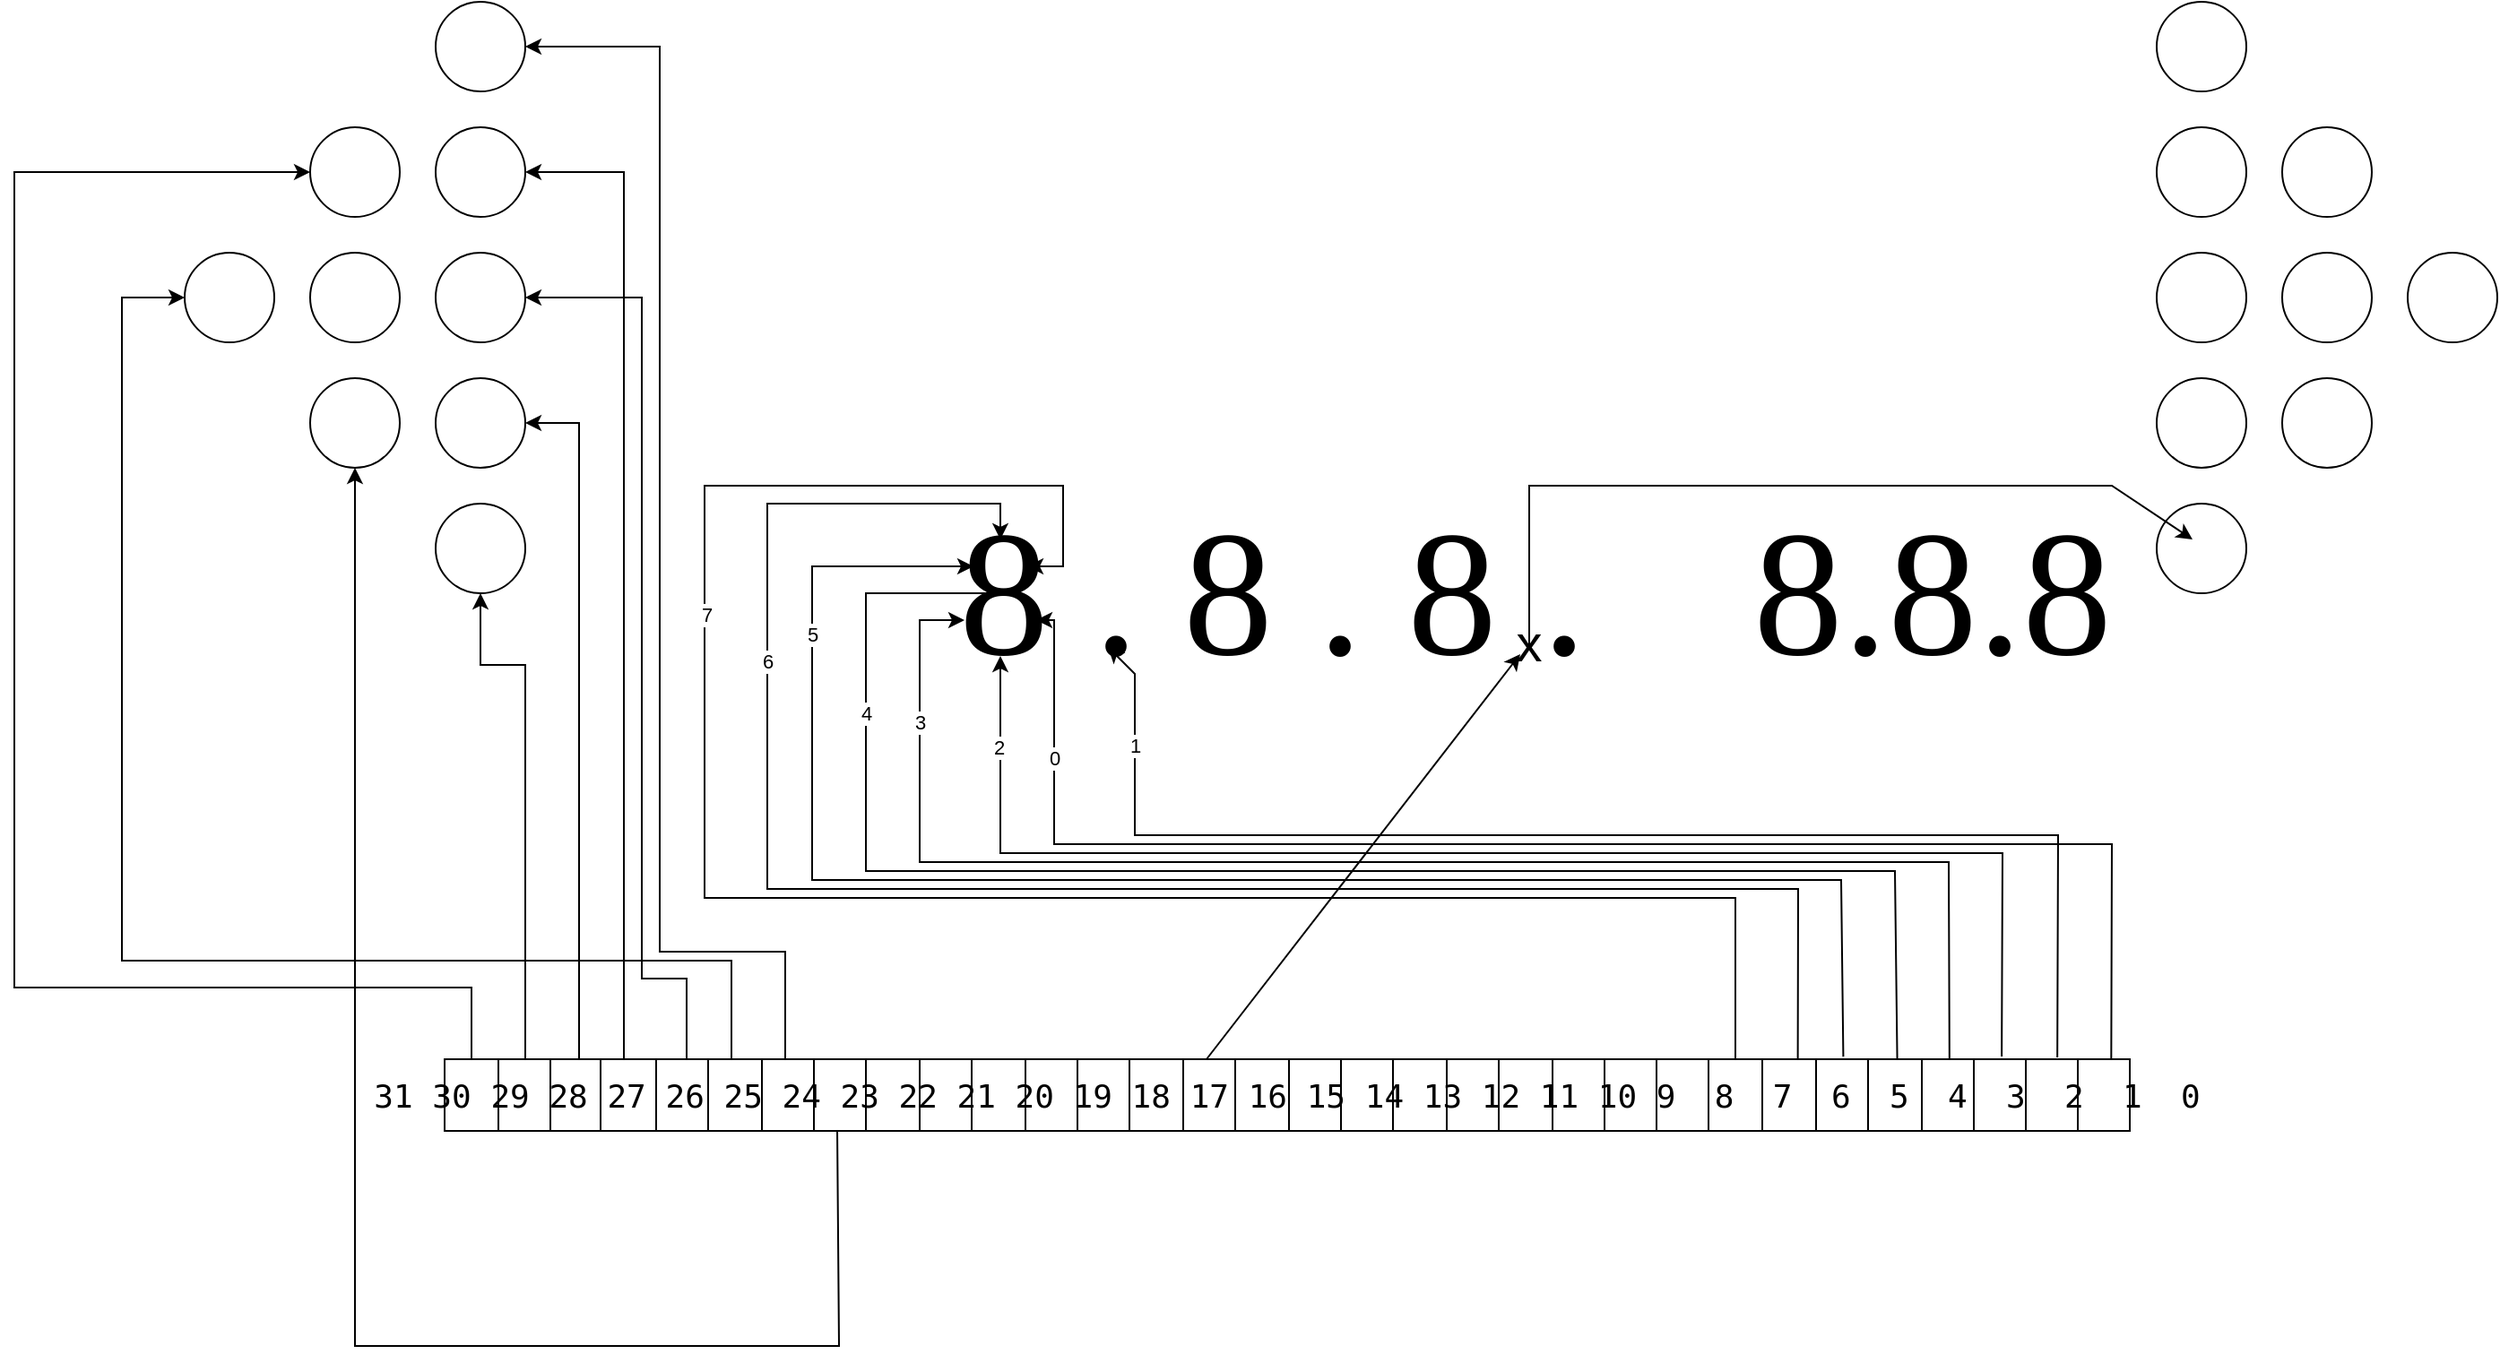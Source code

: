 <mxfile version="28.0.7">
  <diagram name="Page-1" id="FsFkMQnYSX51189rUtDb">
    <mxGraphModel dx="2505" dy="874" grid="1" gridSize="5" guides="1" tooltips="1" connect="1" arrows="1" fold="1" page="1" pageScale="1" pageWidth="827" pageHeight="1169" math="0" shadow="0">
      <root>
        <mxCell id="0" />
        <mxCell id="1" parent="0" />
        <mxCell id="Ea4pvNYWEEPgaREjsY3E-20" value="&lt;font style=&quot;font-size: 100px;&quot; face=&quot;Digital-7&quot;&gt;8 . 8 . 8 .&lt;/font&gt;" style="text;html=1;align=left;verticalAlign=middle;whiteSpace=wrap;rounded=0;movable=1;resizable=1;rotatable=1;deletable=1;editable=1;locked=0;connectable=1;fontColor=light-dark(#000000,#888888);" vertex="1" parent="1">
          <mxGeometry x="145" y="385" width="370" height="70" as="geometry" />
        </mxCell>
        <mxCell id="Ea4pvNYWEEPgaREjsY3E-21" value="&lt;font face=&quot;Digital-7&quot; style=&quot;font-size: 100px;&quot;&gt;8.8.8&lt;/font&gt;" style="text;html=1;align=center;verticalAlign=middle;whiteSpace=wrap;rounded=0;movable=1;resizable=1;rotatable=1;deletable=1;editable=1;locked=0;connectable=1;fontColor=light-dark(#000000,#888888);" vertex="1" parent="1">
          <mxGeometry x="600" y="380" width="180" height="80" as="geometry" />
        </mxCell>
        <mxCell id="Ea4pvNYWEEPgaREjsY3E-1" value="" style="ellipse;whiteSpace=wrap;html=1;" vertex="1" parent="1">
          <mxGeometry x="-285" y="230" width="50" height="50" as="geometry" />
        </mxCell>
        <mxCell id="Ea4pvNYWEEPgaREjsY3E-2" value="" style="ellipse;whiteSpace=wrap;html=1;" vertex="1" parent="1">
          <mxGeometry x="-215" y="230" width="50" height="50" as="geometry" />
        </mxCell>
        <mxCell id="Ea4pvNYWEEPgaREjsY3E-3" value="" style="ellipse;whiteSpace=wrap;html=1;" vertex="1" parent="1">
          <mxGeometry x="-145" y="230" width="50" height="50" as="geometry" />
        </mxCell>
        <mxCell id="Ea4pvNYWEEPgaREjsY3E-4" value="" style="ellipse;whiteSpace=wrap;html=1;" vertex="1" parent="1">
          <mxGeometry x="-215" y="160" width="50" height="50" as="geometry" />
        </mxCell>
        <mxCell id="Ea4pvNYWEEPgaREjsY3E-5" value="" style="ellipse;whiteSpace=wrap;html=1;" vertex="1" parent="1">
          <mxGeometry x="-145" y="160" width="50" height="50" as="geometry" />
        </mxCell>
        <mxCell id="Ea4pvNYWEEPgaREjsY3E-6" value="" style="ellipse;whiteSpace=wrap;html=1;" vertex="1" parent="1">
          <mxGeometry x="-215" y="300" width="50" height="50" as="geometry" />
        </mxCell>
        <mxCell id="Ea4pvNYWEEPgaREjsY3E-7" value="" style="ellipse;whiteSpace=wrap;html=1;" vertex="1" parent="1">
          <mxGeometry x="-145" y="300" width="50" height="50" as="geometry" />
        </mxCell>
        <mxCell id="Ea4pvNYWEEPgaREjsY3E-8" value="" style="ellipse;whiteSpace=wrap;html=1;" vertex="1" parent="1">
          <mxGeometry x="-145" y="370" width="50" height="50" as="geometry" />
        </mxCell>
        <mxCell id="Ea4pvNYWEEPgaREjsY3E-9" value="" style="ellipse;whiteSpace=wrap;html=1;" vertex="1" parent="1">
          <mxGeometry x="-145" y="90" width="50" height="50" as="geometry" />
        </mxCell>
        <mxCell id="Ea4pvNYWEEPgaREjsY3E-10" value="" style="ellipse;whiteSpace=wrap;html=1;rotation=-180;" vertex="1" parent="1">
          <mxGeometry x="955" y="230" width="50" height="50" as="geometry" />
        </mxCell>
        <mxCell id="Ea4pvNYWEEPgaREjsY3E-11" value="" style="ellipse;whiteSpace=wrap;html=1;rotation=-180;" vertex="1" parent="1">
          <mxGeometry x="885" y="230" width="50" height="50" as="geometry" />
        </mxCell>
        <mxCell id="Ea4pvNYWEEPgaREjsY3E-12" value="" style="ellipse;whiteSpace=wrap;html=1;rotation=-180;" vertex="1" parent="1">
          <mxGeometry x="815" y="230" width="50" height="50" as="geometry" />
        </mxCell>
        <mxCell id="Ea4pvNYWEEPgaREjsY3E-13" value="" style="ellipse;whiteSpace=wrap;html=1;rotation=-180;" vertex="1" parent="1">
          <mxGeometry x="885" y="300" width="50" height="50" as="geometry" />
        </mxCell>
        <mxCell id="Ea4pvNYWEEPgaREjsY3E-14" value="" style="ellipse;whiteSpace=wrap;html=1;rotation=-180;" vertex="1" parent="1">
          <mxGeometry x="815" y="300" width="50" height="50" as="geometry" />
        </mxCell>
        <mxCell id="Ea4pvNYWEEPgaREjsY3E-15" value="" style="ellipse;whiteSpace=wrap;html=1;rotation=-180;" vertex="1" parent="1">
          <mxGeometry x="885" y="160" width="50" height="50" as="geometry" />
        </mxCell>
        <mxCell id="Ea4pvNYWEEPgaREjsY3E-16" value="" style="ellipse;whiteSpace=wrap;html=1;rotation=-180;" vertex="1" parent="1">
          <mxGeometry x="815" y="160" width="50" height="50" as="geometry" />
        </mxCell>
        <mxCell id="Ea4pvNYWEEPgaREjsY3E-17" value="" style="ellipse;whiteSpace=wrap;html=1;rotation=-180;" vertex="1" parent="1">
          <mxGeometry x="815" y="90" width="50" height="50" as="geometry" />
        </mxCell>
        <mxCell id="Ea4pvNYWEEPgaREjsY3E-18" value="" style="ellipse;whiteSpace=wrap;html=1;rotation=-180;" vertex="1" parent="1">
          <mxGeometry x="815" y="370" width="50" height="50" as="geometry" />
        </mxCell>
        <mxCell id="Ea4pvNYWEEPgaREjsY3E-22" value="&lt;pre&gt;&lt;font style=&quot;font-size: 18px;&quot;&gt;31 30 29 28 27 26 25 24 23 22 21 20 19 18 17 16 15 14 13 12 11 10 9  8  7  6  5  4  3  2  1  0&lt;/font&gt;&lt;/pre&gt;" style="rounded=0;whiteSpace=wrap;html=1;" vertex="1" parent="1">
          <mxGeometry x="-140" y="680" width="940" height="40" as="geometry" />
        </mxCell>
        <object label="" id="Ea4pvNYWEEPgaREjsY3E-52">
          <mxCell style="childLayout=tableLayout;recursiveResize=0;shadow=0;fillColor=none;movable=1;resizable=1;rotatable=1;deletable=1;editable=1;locked=0;connectable=1;" vertex="1" parent="1">
            <mxGeometry x="-140" y="680" width="940" height="40" as="geometry" />
          </mxCell>
        </object>
        <mxCell id="Ea4pvNYWEEPgaREjsY3E-53" value="" style="shape=tableRow;horizontal=0;startSize=0;swimlaneHead=0;swimlaneBody=0;top=0;left=0;bottom=0;right=0;dropTarget=0;collapsible=0;recursiveResize=0;expand=0;fontStyle=0;fillColor=none;strokeColor=inherit;" vertex="1" parent="Ea4pvNYWEEPgaREjsY3E-52">
          <mxGeometry width="940" height="40" as="geometry" />
        </mxCell>
        <mxCell id="Ea4pvNYWEEPgaREjsY3E-54" value="" style="connectable=0;recursiveResize=0;strokeColor=inherit;fillColor=none;align=center;whiteSpace=wrap;html=1;" vertex="1" parent="Ea4pvNYWEEPgaREjsY3E-53">
          <mxGeometry width="30" height="40" as="geometry">
            <mxRectangle width="30" height="40" as="alternateBounds" />
          </mxGeometry>
        </mxCell>
        <mxCell id="Ea4pvNYWEEPgaREjsY3E-55" value="" style="connectable=0;recursiveResize=0;strokeColor=inherit;fillColor=none;align=center;whiteSpace=wrap;html=1;" vertex="1" parent="Ea4pvNYWEEPgaREjsY3E-53">
          <mxGeometry x="30" width="29" height="40" as="geometry">
            <mxRectangle width="29" height="40" as="alternateBounds" />
          </mxGeometry>
        </mxCell>
        <mxCell id="Ea4pvNYWEEPgaREjsY3E-91" style="connectable=0;recursiveResize=0;strokeColor=inherit;fillColor=none;align=center;whiteSpace=wrap;html=1;movable=0;resizable=0;rotatable=0;deletable=0;editable=0;locked=1;" vertex="1" parent="Ea4pvNYWEEPgaREjsY3E-53">
          <mxGeometry x="59" width="28" height="40" as="geometry">
            <mxRectangle width="28" height="40" as="alternateBounds" />
          </mxGeometry>
        </mxCell>
        <mxCell id="Ea4pvNYWEEPgaREjsY3E-90" value="" style="connectable=0;recursiveResize=0;strokeColor=inherit;fillColor=none;align=center;whiteSpace=wrap;html=1;" vertex="1" parent="Ea4pvNYWEEPgaREjsY3E-53">
          <mxGeometry x="87" width="31" height="40" as="geometry">
            <mxRectangle width="31" height="40" as="alternateBounds" />
          </mxGeometry>
        </mxCell>
        <mxCell id="Ea4pvNYWEEPgaREjsY3E-89" style="connectable=0;recursiveResize=0;strokeColor=inherit;fillColor=none;align=center;whiteSpace=wrap;html=1;" vertex="1" parent="Ea4pvNYWEEPgaREjsY3E-53">
          <mxGeometry x="118" width="29" height="40" as="geometry">
            <mxRectangle width="29" height="40" as="alternateBounds" />
          </mxGeometry>
        </mxCell>
        <mxCell id="Ea4pvNYWEEPgaREjsY3E-88" style="connectable=0;recursiveResize=0;strokeColor=inherit;fillColor=none;align=center;whiteSpace=wrap;html=1;" vertex="1" parent="Ea4pvNYWEEPgaREjsY3E-53">
          <mxGeometry x="147" width="30" height="40" as="geometry">
            <mxRectangle width="30" height="40" as="alternateBounds" />
          </mxGeometry>
        </mxCell>
        <mxCell id="Ea4pvNYWEEPgaREjsY3E-87" style="connectable=0;recursiveResize=0;strokeColor=inherit;fillColor=none;align=center;whiteSpace=wrap;html=1;" vertex="1" parent="Ea4pvNYWEEPgaREjsY3E-53">
          <mxGeometry x="177" width="29" height="40" as="geometry">
            <mxRectangle width="29" height="40" as="alternateBounds" />
          </mxGeometry>
        </mxCell>
        <mxCell id="Ea4pvNYWEEPgaREjsY3E-86" style="connectable=0;recursiveResize=0;strokeColor=inherit;fillColor=none;align=center;whiteSpace=wrap;html=1;" vertex="1" parent="Ea4pvNYWEEPgaREjsY3E-53">
          <mxGeometry x="206" width="29" height="40" as="geometry">
            <mxRectangle width="29" height="40" as="alternateBounds" />
          </mxGeometry>
        </mxCell>
        <mxCell id="Ea4pvNYWEEPgaREjsY3E-85" style="connectable=0;recursiveResize=0;strokeColor=inherit;fillColor=none;align=center;whiteSpace=wrap;html=1;" vertex="1" parent="Ea4pvNYWEEPgaREjsY3E-53">
          <mxGeometry x="235" width="30" height="40" as="geometry">
            <mxRectangle width="30" height="40" as="alternateBounds" />
          </mxGeometry>
        </mxCell>
        <mxCell id="Ea4pvNYWEEPgaREjsY3E-84" style="connectable=0;recursiveResize=0;strokeColor=inherit;fillColor=none;align=center;whiteSpace=wrap;html=1;" vertex="1" parent="Ea4pvNYWEEPgaREjsY3E-53">
          <mxGeometry x="265" width="29" height="40" as="geometry">
            <mxRectangle width="29" height="40" as="alternateBounds" />
          </mxGeometry>
        </mxCell>
        <mxCell id="Ea4pvNYWEEPgaREjsY3E-83" style="connectable=0;recursiveResize=0;strokeColor=inherit;fillColor=none;align=center;whiteSpace=wrap;html=1;" vertex="1" parent="Ea4pvNYWEEPgaREjsY3E-53">
          <mxGeometry x="294" width="30" height="40" as="geometry">
            <mxRectangle width="30" height="40" as="alternateBounds" />
          </mxGeometry>
        </mxCell>
        <mxCell id="Ea4pvNYWEEPgaREjsY3E-82" style="connectable=0;recursiveResize=0;strokeColor=inherit;fillColor=none;align=center;whiteSpace=wrap;html=1;" vertex="1" parent="Ea4pvNYWEEPgaREjsY3E-53">
          <mxGeometry x="324" width="29" height="40" as="geometry">
            <mxRectangle width="29" height="40" as="alternateBounds" />
          </mxGeometry>
        </mxCell>
        <mxCell id="Ea4pvNYWEEPgaREjsY3E-81" style="connectable=0;recursiveResize=0;strokeColor=inherit;fillColor=none;align=center;whiteSpace=wrap;html=1;" vertex="1" parent="Ea4pvNYWEEPgaREjsY3E-53">
          <mxGeometry x="353" width="29" height="40" as="geometry">
            <mxRectangle width="29" height="40" as="alternateBounds" />
          </mxGeometry>
        </mxCell>
        <mxCell id="Ea4pvNYWEEPgaREjsY3E-80" style="connectable=0;recursiveResize=0;strokeColor=inherit;fillColor=none;align=center;whiteSpace=wrap;html=1;" vertex="1" parent="Ea4pvNYWEEPgaREjsY3E-53">
          <mxGeometry x="382" width="30" height="40" as="geometry">
            <mxRectangle width="30" height="40" as="alternateBounds" />
          </mxGeometry>
        </mxCell>
        <mxCell id="Ea4pvNYWEEPgaREjsY3E-79" style="connectable=0;recursiveResize=0;strokeColor=inherit;fillColor=none;align=center;whiteSpace=wrap;html=1;" vertex="1" parent="Ea4pvNYWEEPgaREjsY3E-53">
          <mxGeometry x="412" width="29" height="40" as="geometry">
            <mxRectangle width="29" height="40" as="alternateBounds" />
          </mxGeometry>
        </mxCell>
        <mxCell id="Ea4pvNYWEEPgaREjsY3E-78" style="connectable=0;recursiveResize=0;strokeColor=inherit;fillColor=none;align=center;whiteSpace=wrap;html=1;" vertex="1" parent="Ea4pvNYWEEPgaREjsY3E-53">
          <mxGeometry x="441" width="30" height="40" as="geometry">
            <mxRectangle width="30" height="40" as="alternateBounds" />
          </mxGeometry>
        </mxCell>
        <mxCell id="Ea4pvNYWEEPgaREjsY3E-77" style="connectable=0;recursiveResize=0;strokeColor=inherit;fillColor=none;align=center;whiteSpace=wrap;html=1;" vertex="1" parent="Ea4pvNYWEEPgaREjsY3E-53">
          <mxGeometry x="471" width="29" height="40" as="geometry">
            <mxRectangle width="29" height="40" as="alternateBounds" />
          </mxGeometry>
        </mxCell>
        <mxCell id="Ea4pvNYWEEPgaREjsY3E-76" style="connectable=0;recursiveResize=0;strokeColor=inherit;fillColor=none;align=center;whiteSpace=wrap;html=1;" vertex="1" parent="Ea4pvNYWEEPgaREjsY3E-53">
          <mxGeometry x="500" width="29" height="40" as="geometry">
            <mxRectangle width="29" height="40" as="alternateBounds" />
          </mxGeometry>
        </mxCell>
        <mxCell id="Ea4pvNYWEEPgaREjsY3E-75" style="connectable=0;recursiveResize=0;strokeColor=inherit;fillColor=none;align=center;whiteSpace=wrap;html=1;" vertex="1" parent="Ea4pvNYWEEPgaREjsY3E-53">
          <mxGeometry x="529" width="30" height="40" as="geometry">
            <mxRectangle width="30" height="40" as="alternateBounds" />
          </mxGeometry>
        </mxCell>
        <mxCell id="Ea4pvNYWEEPgaREjsY3E-74" style="connectable=0;recursiveResize=0;strokeColor=inherit;fillColor=none;align=center;whiteSpace=wrap;html=1;" vertex="1" parent="Ea4pvNYWEEPgaREjsY3E-53">
          <mxGeometry x="559" width="29" height="40" as="geometry">
            <mxRectangle width="29" height="40" as="alternateBounds" />
          </mxGeometry>
        </mxCell>
        <mxCell id="Ea4pvNYWEEPgaREjsY3E-73" style="connectable=0;recursiveResize=0;strokeColor=inherit;fillColor=none;align=center;whiteSpace=wrap;html=1;" vertex="1" parent="Ea4pvNYWEEPgaREjsY3E-53">
          <mxGeometry x="588" width="30" height="40" as="geometry">
            <mxRectangle width="30" height="40" as="alternateBounds" />
          </mxGeometry>
        </mxCell>
        <mxCell id="Ea4pvNYWEEPgaREjsY3E-72" style="connectable=0;recursiveResize=0;strokeColor=inherit;fillColor=none;align=center;whiteSpace=wrap;html=1;" vertex="1" parent="Ea4pvNYWEEPgaREjsY3E-53">
          <mxGeometry x="618" width="29" height="40" as="geometry">
            <mxRectangle width="29" height="40" as="alternateBounds" />
          </mxGeometry>
        </mxCell>
        <mxCell id="Ea4pvNYWEEPgaREjsY3E-71" style="connectable=0;recursiveResize=0;strokeColor=inherit;fillColor=none;align=center;whiteSpace=wrap;html=1;" vertex="1" parent="Ea4pvNYWEEPgaREjsY3E-53">
          <mxGeometry x="647" width="29" height="40" as="geometry">
            <mxRectangle width="29" height="40" as="alternateBounds" />
          </mxGeometry>
        </mxCell>
        <mxCell id="Ea4pvNYWEEPgaREjsY3E-70" style="connectable=0;recursiveResize=0;strokeColor=inherit;fillColor=none;align=center;whiteSpace=wrap;html=1;" vertex="1" parent="Ea4pvNYWEEPgaREjsY3E-53">
          <mxGeometry x="676" width="29" height="40" as="geometry">
            <mxRectangle width="29" height="40" as="alternateBounds" />
          </mxGeometry>
        </mxCell>
        <mxCell id="Ea4pvNYWEEPgaREjsY3E-69" style="connectable=0;recursiveResize=0;strokeColor=inherit;fillColor=none;align=center;whiteSpace=wrap;html=1;" vertex="1" parent="Ea4pvNYWEEPgaREjsY3E-53">
          <mxGeometry x="705" width="30" height="40" as="geometry">
            <mxRectangle width="30" height="40" as="alternateBounds" />
          </mxGeometry>
        </mxCell>
        <mxCell id="Ea4pvNYWEEPgaREjsY3E-68" style="connectable=0;recursiveResize=0;strokeColor=inherit;fillColor=none;align=center;whiteSpace=wrap;html=1;" vertex="1" parent="Ea4pvNYWEEPgaREjsY3E-53">
          <mxGeometry x="735" width="30" height="40" as="geometry">
            <mxRectangle width="30" height="40" as="alternateBounds" />
          </mxGeometry>
        </mxCell>
        <mxCell id="Ea4pvNYWEEPgaREjsY3E-67" style="connectable=0;recursiveResize=0;strokeColor=inherit;fillColor=none;align=center;whiteSpace=wrap;html=1;" vertex="1" parent="Ea4pvNYWEEPgaREjsY3E-53">
          <mxGeometry x="765" width="29" height="40" as="geometry">
            <mxRectangle width="29" height="40" as="alternateBounds" />
          </mxGeometry>
        </mxCell>
        <mxCell id="Ea4pvNYWEEPgaREjsY3E-66" style="connectable=0;recursiveResize=0;strokeColor=inherit;fillColor=none;align=center;whiteSpace=wrap;html=1;" vertex="1" parent="Ea4pvNYWEEPgaREjsY3E-53">
          <mxGeometry x="794" width="30" height="40" as="geometry">
            <mxRectangle width="30" height="40" as="alternateBounds" />
          </mxGeometry>
        </mxCell>
        <mxCell id="Ea4pvNYWEEPgaREjsY3E-65" style="connectable=0;recursiveResize=0;strokeColor=inherit;fillColor=none;align=center;whiteSpace=wrap;html=1;" vertex="1" parent="Ea4pvNYWEEPgaREjsY3E-53">
          <mxGeometry x="824" width="29" height="40" as="geometry">
            <mxRectangle width="29" height="40" as="alternateBounds" />
          </mxGeometry>
        </mxCell>
        <mxCell id="Ea4pvNYWEEPgaREjsY3E-93" style="connectable=0;recursiveResize=0;strokeColor=inherit;fillColor=none;align=center;whiteSpace=wrap;html=1;" vertex="1" parent="Ea4pvNYWEEPgaREjsY3E-53">
          <mxGeometry x="853" width="29" height="40" as="geometry">
            <mxRectangle width="29" height="40" as="alternateBounds" />
          </mxGeometry>
        </mxCell>
        <mxCell id="Ea4pvNYWEEPgaREjsY3E-94" value="" style="connectable=0;recursiveResize=0;strokeColor=inherit;fillColor=none;align=center;whiteSpace=wrap;html=1;" vertex="1" parent="Ea4pvNYWEEPgaREjsY3E-53">
          <mxGeometry x="882" width="29" height="40" as="geometry">
            <mxRectangle width="29" height="40" as="alternateBounds" />
          </mxGeometry>
        </mxCell>
        <mxCell id="Ea4pvNYWEEPgaREjsY3E-95" style="connectable=0;recursiveResize=0;strokeColor=inherit;fillColor=none;align=center;whiteSpace=wrap;html=1;" vertex="1" parent="Ea4pvNYWEEPgaREjsY3E-53">
          <mxGeometry x="911" width="29" height="40" as="geometry">
            <mxRectangle width="29" height="40" as="alternateBounds" />
          </mxGeometry>
        </mxCell>
        <mxCell id="Ea4pvNYWEEPgaREjsY3E-96" value="" style="endArrow=classic;html=1;rounded=0;exitX=0.989;exitY=0;exitDx=0;exitDy=0;exitPerimeter=0;strokeColor=light-dark(#000000,#99CCFF);" edge="1" parent="1" source="Ea4pvNYWEEPgaREjsY3E-22">
          <mxGeometry width="50" height="50" relative="1" as="geometry">
            <mxPoint x="690" y="600" as="sourcePoint" />
            <mxPoint x="190" y="435" as="targetPoint" />
            <Array as="points">
              <mxPoint x="790" y="560" />
              <mxPoint x="200" y="560" />
              <mxPoint x="200" y="435" />
            </Array>
          </mxGeometry>
        </mxCell>
        <mxCell id="Ea4pvNYWEEPgaREjsY3E-109" value="0" style="edgeLabel;html=1;align=center;verticalAlign=middle;resizable=0;points=[];" vertex="1" connectable="0" parent="Ea4pvNYWEEPgaREjsY3E-96">
          <mxGeometry x="0.794" relative="1" as="geometry">
            <mxPoint as="offset" />
          </mxGeometry>
        </mxCell>
        <mxCell id="Ea4pvNYWEEPgaREjsY3E-97" value="" style="endArrow=classic;html=1;rounded=0;exitX=0.957;exitY=-0.025;exitDx=0;exitDy=0;exitPerimeter=0;strokeColor=light-dark(#000000,#99CCFF);" edge="1" parent="1" source="Ea4pvNYWEEPgaREjsY3E-22">
          <mxGeometry width="50" height="50" relative="1" as="geometry">
            <mxPoint x="760" y="600" as="sourcePoint" />
            <mxPoint x="230" y="450" as="targetPoint" />
            <Array as="points">
              <mxPoint x="760" y="555" />
              <mxPoint x="245" y="555" />
              <mxPoint x="245" y="465" />
            </Array>
          </mxGeometry>
        </mxCell>
        <mxCell id="Ea4pvNYWEEPgaREjsY3E-110" value="1" style="edgeLabel;html=1;align=center;verticalAlign=middle;resizable=0;points=[];" vertex="1" connectable="0" parent="Ea4pvNYWEEPgaREjsY3E-97">
          <mxGeometry x="0.881" y="1" relative="1" as="geometry">
            <mxPoint x="1" y="16" as="offset" />
          </mxGeometry>
        </mxCell>
        <mxCell id="Ea4pvNYWEEPgaREjsY3E-98" value="" style="endArrow=classic;html=1;rounded=0;exitX=0.924;exitY=-0.039;exitDx=0;exitDy=0;exitPerimeter=0;strokeColor=light-dark(#000000,#99CCFF);" edge="1" parent="1" source="Ea4pvNYWEEPgaREjsY3E-53">
          <mxGeometry width="50" height="50" relative="1" as="geometry">
            <mxPoint x="80" y="575" as="sourcePoint" />
            <mxPoint x="170" y="455" as="targetPoint" />
            <Array as="points">
              <mxPoint x="729" y="565" />
              <mxPoint x="170" y="565" />
            </Array>
          </mxGeometry>
        </mxCell>
        <mxCell id="Ea4pvNYWEEPgaREjsY3E-108" value="2" style="edgeLabel;html=1;align=center;verticalAlign=middle;resizable=0;points=[];" vertex="1" connectable="0" parent="Ea4pvNYWEEPgaREjsY3E-98">
          <mxGeometry x="0.807" y="-1" relative="1" as="geometry">
            <mxPoint x="-2" y="-25" as="offset" />
          </mxGeometry>
        </mxCell>
        <mxCell id="Ea4pvNYWEEPgaREjsY3E-99" value="" style="endArrow=classic;html=1;rounded=0;exitX=0.893;exitY=0.008;exitDx=0;exitDy=0;exitPerimeter=0;strokeColor=light-dark(#000000,#99CCFF);" edge="1" parent="1" source="Ea4pvNYWEEPgaREjsY3E-22">
          <mxGeometry width="50" height="50" relative="1" as="geometry">
            <mxPoint x="699" y="600" as="sourcePoint" />
            <mxPoint x="150" y="435" as="targetPoint" />
            <Array as="points">
              <mxPoint x="699" y="570" />
              <mxPoint x="125" y="570" />
              <mxPoint x="125" y="435" />
            </Array>
          </mxGeometry>
        </mxCell>
        <mxCell id="Ea4pvNYWEEPgaREjsY3E-111" value="3" style="edgeLabel;html=1;align=center;verticalAlign=middle;resizable=0;points=[];" vertex="1" connectable="0" parent="Ea4pvNYWEEPgaREjsY3E-99">
          <mxGeometry x="0.806" relative="1" as="geometry">
            <mxPoint as="offset" />
          </mxGeometry>
        </mxCell>
        <mxCell id="Ea4pvNYWEEPgaREjsY3E-101" value="" style="endArrow=classic;html=1;rounded=0;exitX=0.862;exitY=-0.012;exitDx=0;exitDy=0;exitPerimeter=0;strokeColor=light-dark(#000000,#99CCFF);" edge="1" parent="1" source="Ea4pvNYWEEPgaREjsY3E-22">
          <mxGeometry width="50" height="50" relative="1" as="geometry">
            <mxPoint x="669" y="600" as="sourcePoint" />
            <mxPoint x="170" y="420" as="targetPoint" />
            <Array as="points">
              <mxPoint x="669" y="575" />
              <mxPoint x="95" y="575" />
              <mxPoint x="95" y="420" />
            </Array>
          </mxGeometry>
        </mxCell>
        <mxCell id="Ea4pvNYWEEPgaREjsY3E-112" value="4" style="edgeLabel;html=1;align=center;verticalAlign=middle;resizable=0;points=[];" vertex="1" connectable="0" parent="Ea4pvNYWEEPgaREjsY3E-101">
          <mxGeometry x="0.687" relative="1" as="geometry">
            <mxPoint as="offset" />
          </mxGeometry>
        </mxCell>
        <mxCell id="Ea4pvNYWEEPgaREjsY3E-102" value="" style="endArrow=classic;html=1;rounded=0;exitX=0.83;exitY=-0.036;exitDx=0;exitDy=0;exitPerimeter=0;strokeColor=light-dark(#000000,#99CCFF);" edge="1" parent="1" source="Ea4pvNYWEEPgaREjsY3E-22">
          <mxGeometry width="50" height="50" relative="1" as="geometry">
            <mxPoint x="639" y="600" as="sourcePoint" />
            <mxPoint x="155" y="405" as="targetPoint" />
            <Array as="points">
              <mxPoint x="639" y="580" />
              <mxPoint x="65" y="580" />
              <mxPoint x="65" y="405" />
            </Array>
          </mxGeometry>
        </mxCell>
        <mxCell id="Ea4pvNYWEEPgaREjsY3E-113" value="5" style="edgeLabel;html=1;align=center;verticalAlign=middle;resizable=0;points=[];" vertex="1" connectable="0" parent="Ea4pvNYWEEPgaREjsY3E-102">
          <mxGeometry x="0.727" relative="1" as="geometry">
            <mxPoint as="offset" />
          </mxGeometry>
        </mxCell>
        <mxCell id="Ea4pvNYWEEPgaREjsY3E-103" value="" style="endArrow=classic;html=1;rounded=0;exitX=0.803;exitY=-0.003;exitDx=0;exitDy=0;exitPerimeter=0;strokeColor=light-dark(#000000,#99CCFF);" edge="1" parent="1" source="Ea4pvNYWEEPgaREjsY3E-22">
          <mxGeometry width="50" height="50" relative="1" as="geometry">
            <mxPoint x="615" y="675" as="sourcePoint" />
            <mxPoint x="170" y="390" as="targetPoint" />
            <Array as="points">
              <mxPoint x="615" y="585" />
              <mxPoint x="40" y="585" />
              <mxPoint x="40" y="370" />
              <mxPoint x="170" y="370" />
            </Array>
          </mxGeometry>
        </mxCell>
        <mxCell id="Ea4pvNYWEEPgaREjsY3E-114" value="6" style="edgeLabel;html=1;align=center;verticalAlign=middle;resizable=0;points=[];" vertex="1" connectable="0" parent="Ea4pvNYWEEPgaREjsY3E-103">
          <mxGeometry x="0.541" relative="1" as="geometry">
            <mxPoint as="offset" />
          </mxGeometry>
        </mxCell>
        <mxCell id="Ea4pvNYWEEPgaREjsY3E-104" value="" style="endArrow=classic;html=1;rounded=0;exitX=0.803;exitY=-0.003;exitDx=0;exitDy=0;exitPerimeter=0;strokeColor=light-dark(#000000,#99CCFF);" edge="1" parent="1">
          <mxGeometry width="50" height="50" relative="1" as="geometry">
            <mxPoint x="580" y="680" as="sourcePoint" />
            <mxPoint x="185" y="405" as="targetPoint" />
            <Array as="points">
              <mxPoint x="580" y="590" />
              <mxPoint x="5" y="590" />
              <mxPoint x="5" y="360" />
              <mxPoint x="135" y="360" />
              <mxPoint x="205" y="360" />
              <mxPoint x="205" y="405" />
            </Array>
          </mxGeometry>
        </mxCell>
        <mxCell id="Ea4pvNYWEEPgaREjsY3E-115" value="7" style="edgeLabel;html=1;align=center;verticalAlign=middle;resizable=0;points=[];" vertex="1" connectable="0" parent="Ea4pvNYWEEPgaREjsY3E-104">
          <mxGeometry x="0.42" y="-1" relative="1" as="geometry">
            <mxPoint as="offset" />
          </mxGeometry>
        </mxCell>
        <mxCell id="Ea4pvNYWEEPgaREjsY3E-118" value="" style="endArrow=classic;html=1;rounded=0;entryX=0.6;entryY=0.6;entryDx=0;entryDy=0;entryPerimeter=0;" edge="1" parent="1" target="Ea4pvNYWEEPgaREjsY3E-18">
          <mxGeometry width="50" height="50" relative="1" as="geometry">
            <mxPoint x="465" y="450" as="sourcePoint" />
            <mxPoint x="515" y="400" as="targetPoint" />
            <Array as="points">
              <mxPoint x="465" y="360" />
              <mxPoint x="790" y="360" />
            </Array>
          </mxGeometry>
        </mxCell>
        <mxCell id="Ea4pvNYWEEPgaREjsY3E-119" value="x" style="text;html=1;align=center;verticalAlign=middle;whiteSpace=wrap;rounded=0;fontColor=light-dark(#000000,#FF0000);fontSize=29;" vertex="1" parent="1">
          <mxGeometry x="460" y="440" width="10" height="15" as="geometry" />
        </mxCell>
        <mxCell id="Ea4pvNYWEEPgaREjsY3E-120" value="" style="endArrow=classic;html=1;rounded=0;strokeColor=light-dark(#000000,#99CCFF);" edge="1" parent="1" target="Ea4pvNYWEEPgaREjsY3E-119">
          <mxGeometry width="50" height="50" relative="1" as="geometry">
            <mxPoint x="285" y="680" as="sourcePoint" />
            <mxPoint x="335" y="630" as="targetPoint" />
          </mxGeometry>
        </mxCell>
        <mxCell id="Ea4pvNYWEEPgaREjsY3E-121" value="" style="endArrow=classic;html=1;rounded=0;entryX=0.5;entryY=1;entryDx=0;entryDy=0;exitX=0.233;exitY=1.01;exitDx=0;exitDy=0;exitPerimeter=0;" edge="1" parent="1" source="Ea4pvNYWEEPgaREjsY3E-53" target="Ea4pvNYWEEPgaREjsY3E-6">
          <mxGeometry width="50" height="50" relative="1" as="geometry">
            <mxPoint x="80" y="680" as="sourcePoint" />
            <mxPoint x="130" y="630" as="targetPoint" />
            <Array as="points">
              <mxPoint x="80" y="840" />
              <mxPoint x="-190" y="840" />
            </Array>
          </mxGeometry>
        </mxCell>
        <mxCell id="Ea4pvNYWEEPgaREjsY3E-122" value="" style="endArrow=classic;html=1;rounded=0;entryX=1;entryY=0.5;entryDx=0;entryDy=0;" edge="1" parent="1" target="Ea4pvNYWEEPgaREjsY3E-9">
          <mxGeometry width="50" height="50" relative="1" as="geometry">
            <mxPoint x="50" y="680" as="sourcePoint" />
            <mxPoint x="100" y="630" as="targetPoint" />
            <Array as="points">
              <mxPoint x="50" y="620" />
              <mxPoint x="-20" y="620" />
              <mxPoint x="-20" y="115" />
            </Array>
          </mxGeometry>
        </mxCell>
        <mxCell id="Ea4pvNYWEEPgaREjsY3E-123" value="" style="endArrow=classic;html=1;rounded=0;entryX=0;entryY=0.5;entryDx=0;entryDy=0;" edge="1" parent="1" target="Ea4pvNYWEEPgaREjsY3E-1">
          <mxGeometry width="50" height="50" relative="1" as="geometry">
            <mxPoint x="20" y="680" as="sourcePoint" />
            <mxPoint x="70" y="630" as="targetPoint" />
            <Array as="points">
              <mxPoint x="20" y="625" />
              <mxPoint x="-320" y="625" />
              <mxPoint x="-320" y="255" />
            </Array>
          </mxGeometry>
        </mxCell>
        <mxCell id="Ea4pvNYWEEPgaREjsY3E-124" value="" style="endArrow=classic;html=1;rounded=0;entryX=1;entryY=0.5;entryDx=0;entryDy=0;" edge="1" parent="1" target="Ea4pvNYWEEPgaREjsY3E-3">
          <mxGeometry width="50" height="50" relative="1" as="geometry">
            <mxPoint x="-5" y="680" as="sourcePoint" />
            <mxPoint x="45" y="630" as="targetPoint" />
            <Array as="points">
              <mxPoint x="-5" y="635" />
              <mxPoint x="-30" y="635" />
              <mxPoint x="-30" y="255" />
            </Array>
          </mxGeometry>
        </mxCell>
        <mxCell id="Ea4pvNYWEEPgaREjsY3E-125" value="" style="endArrow=classic;html=1;rounded=0;entryX=1;entryY=0.5;entryDx=0;entryDy=0;" edge="1" parent="1" target="Ea4pvNYWEEPgaREjsY3E-5">
          <mxGeometry width="50" height="50" relative="1" as="geometry">
            <mxPoint x="-40" y="680" as="sourcePoint" />
            <mxPoint x="10" y="630" as="targetPoint" />
            <Array as="points">
              <mxPoint x="-40" y="185" />
            </Array>
          </mxGeometry>
        </mxCell>
        <mxCell id="Ea4pvNYWEEPgaREjsY3E-126" value="" style="endArrow=classic;html=1;rounded=0;entryX=1;entryY=0.5;entryDx=0;entryDy=0;" edge="1" parent="1" target="Ea4pvNYWEEPgaREjsY3E-7">
          <mxGeometry width="50" height="50" relative="1" as="geometry">
            <mxPoint x="-65" y="680" as="sourcePoint" />
            <mxPoint x="-120" y="185" as="targetPoint" />
            <Array as="points">
              <mxPoint x="-65" y="325" />
            </Array>
          </mxGeometry>
        </mxCell>
        <mxCell id="Ea4pvNYWEEPgaREjsY3E-127" value="" style="endArrow=classic;html=1;rounded=0;entryX=0.5;entryY=1;entryDx=0;entryDy=0;" edge="1" parent="1" target="Ea4pvNYWEEPgaREjsY3E-8">
          <mxGeometry width="50" height="50" relative="1" as="geometry">
            <mxPoint x="-95" y="680" as="sourcePoint" />
            <mxPoint x="-125" y="325" as="targetPoint" />
            <Array as="points">
              <mxPoint x="-95" y="460" />
              <mxPoint x="-120" y="460" />
            </Array>
          </mxGeometry>
        </mxCell>
        <mxCell id="Ea4pvNYWEEPgaREjsY3E-128" value="" style="endArrow=classic;html=1;rounded=0;entryX=0;entryY=0.5;entryDx=0;entryDy=0;" edge="1" parent="1" target="Ea4pvNYWEEPgaREjsY3E-4">
          <mxGeometry width="50" height="50" relative="1" as="geometry">
            <mxPoint x="-125" y="680" as="sourcePoint" />
            <mxPoint x="-75" y="630" as="targetPoint" />
            <Array as="points">
              <mxPoint x="-125" y="640" />
              <mxPoint x="-380" y="640" />
              <mxPoint x="-380" y="185" />
            </Array>
          </mxGeometry>
        </mxCell>
      </root>
    </mxGraphModel>
  </diagram>
</mxfile>
